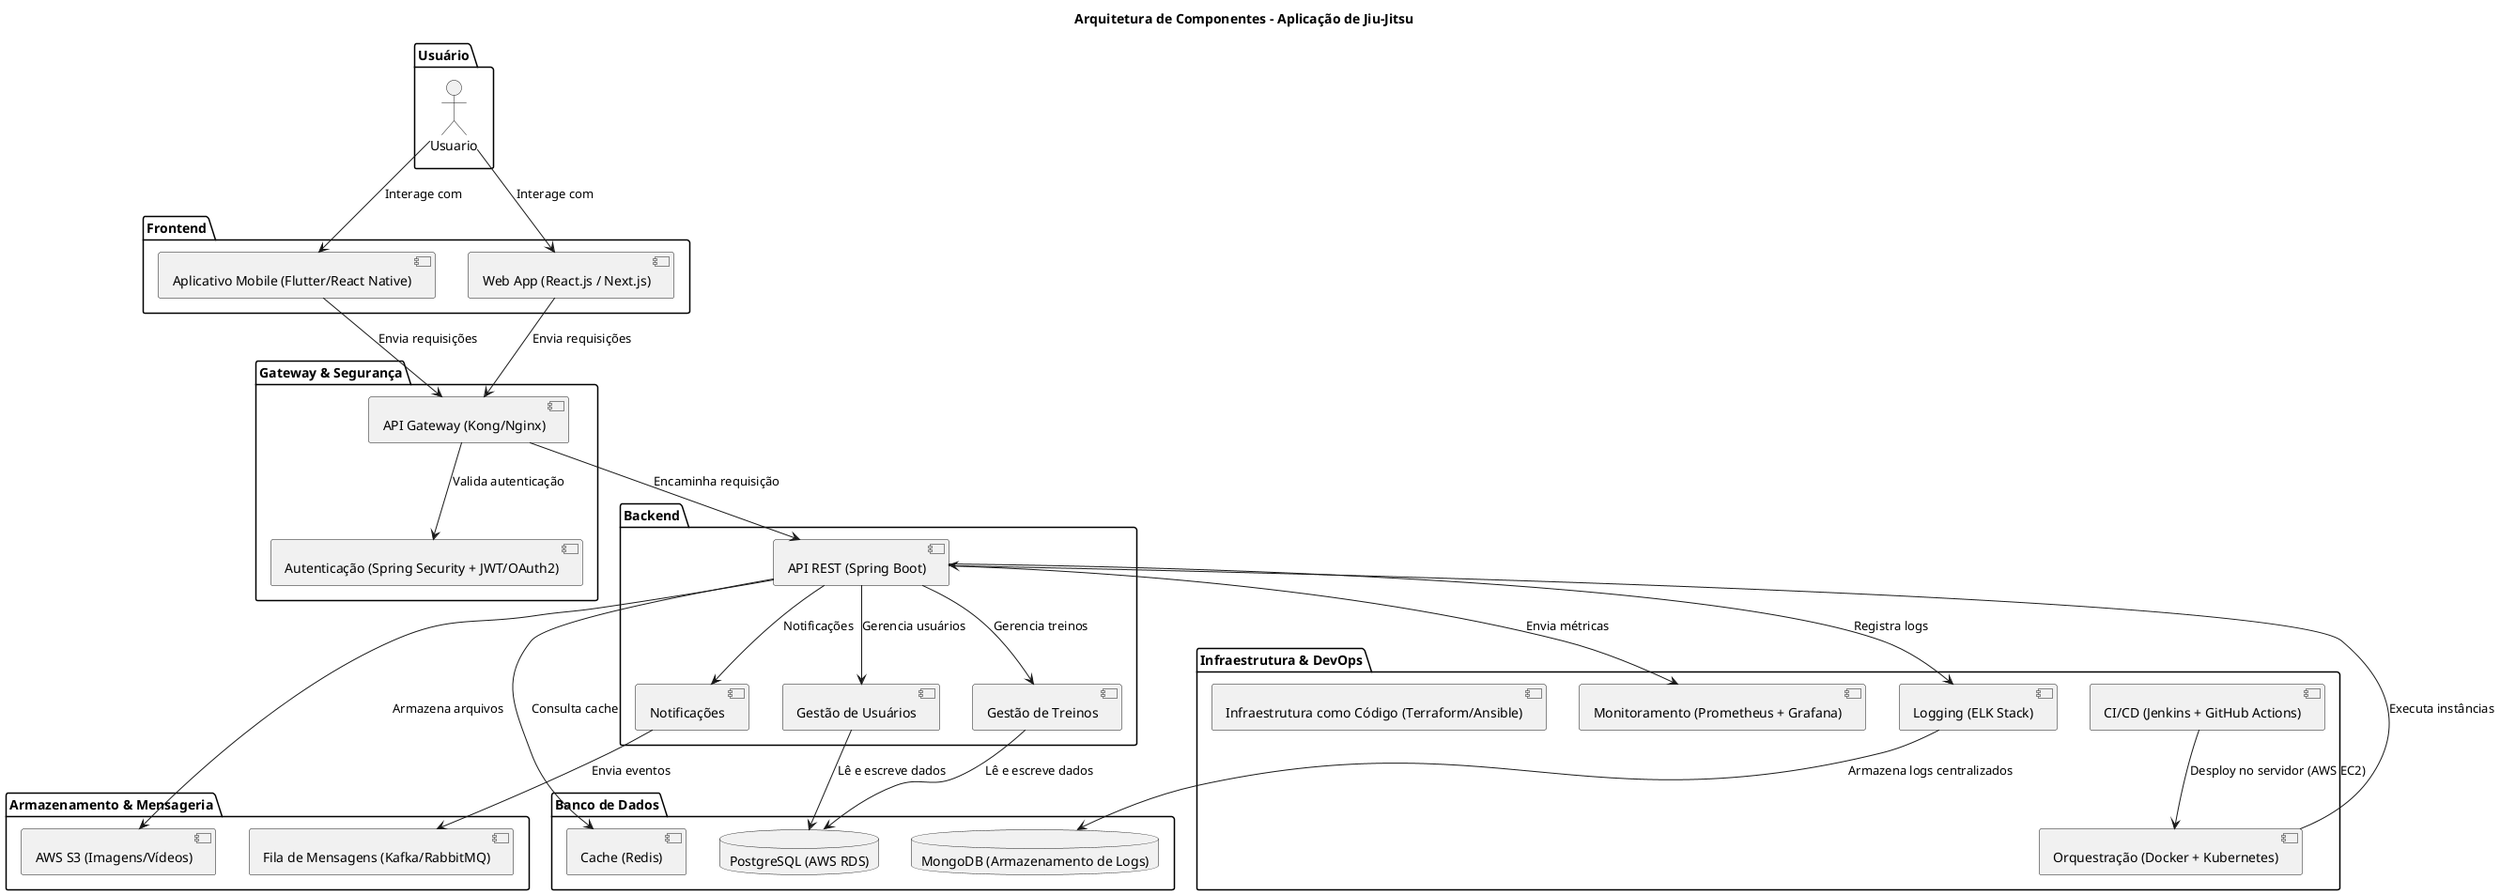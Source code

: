 @startuml
title Arquitetura de Componentes - Aplicação de Jiu-Jitsu

package "Usuário" {
    actor Usuario
}

package "Frontend" {
    component "Aplicativo Mobile (Flutter/React Native)" as Mobile
    component "Web App (React.js / Next.js)" as Web
}

package "Gateway & Segurança" {
    component "API Gateway (Kong/Nginx)" as Gateway
    component "Autenticação (Spring Security + JWT/OAuth2)" as Auth
}

package "Backend" {
    component "API REST (Spring Boot)" as API
    component "Gestão de Treinos" as TreinoService
    component "Gestão de Usuários" as UserService
    component "Notificações" as NotificationService
}

package "Banco de Dados" {
    database "PostgreSQL (AWS RDS)" as DB
    database "MongoDB (Armazenamento de Logs)" as MongoDB
    component "Cache (Redis)" as Redis
}

package "Armazenamento & Mensageria" {
    component "AWS S3 (Imagens/Vídeos)" as S3
    component "Fila de Mensagens (Kafka/RabbitMQ)" as MQ
}

package "Infraestrutura & DevOps" {
    component "Orquestração (Docker + Kubernetes)" as K8s
    component "Monitoramento (Prometheus + Grafana)" as Monitoring
    component "Logging (ELK Stack)" as Logs
    component "CI/CD (Jenkins + GitHub Actions)" as CI_CD
    component "Infraestrutura como Código (Terraform/Ansible)" as Terraform
}

Usuario --> Mobile : "Interage com"
Usuario --> Web : "Interage com"

Mobile --> Gateway : "Envia requisições"
Web --> Gateway : "Envia requisições"

Gateway --> Auth : "Valida autenticação"
Gateway --> API : "Encaminha requisição"

API --> TreinoService : "Gerencia treinos"
API --> UserService : "Gerencia usuários"
API --> NotificationService : "Notificações"

TreinoService --> DB : "Lê e escreve dados"
UserService --> DB : "Lê e escreve dados"
API --> Redis : "Consulta cache"

NotificationService --> MQ : "Envia eventos"
API --> S3 : "Armazena arquivos"

CI_CD --> K8s : "Desploy no servidor (AWS EC2)"
K8s --> API : "Executa instâncias"

API --> Monitoring : "Envia métricas"
API --> Logs : "Registra logs"
Logs --> MongoDB : "Armazena logs centralizados"

@enduml